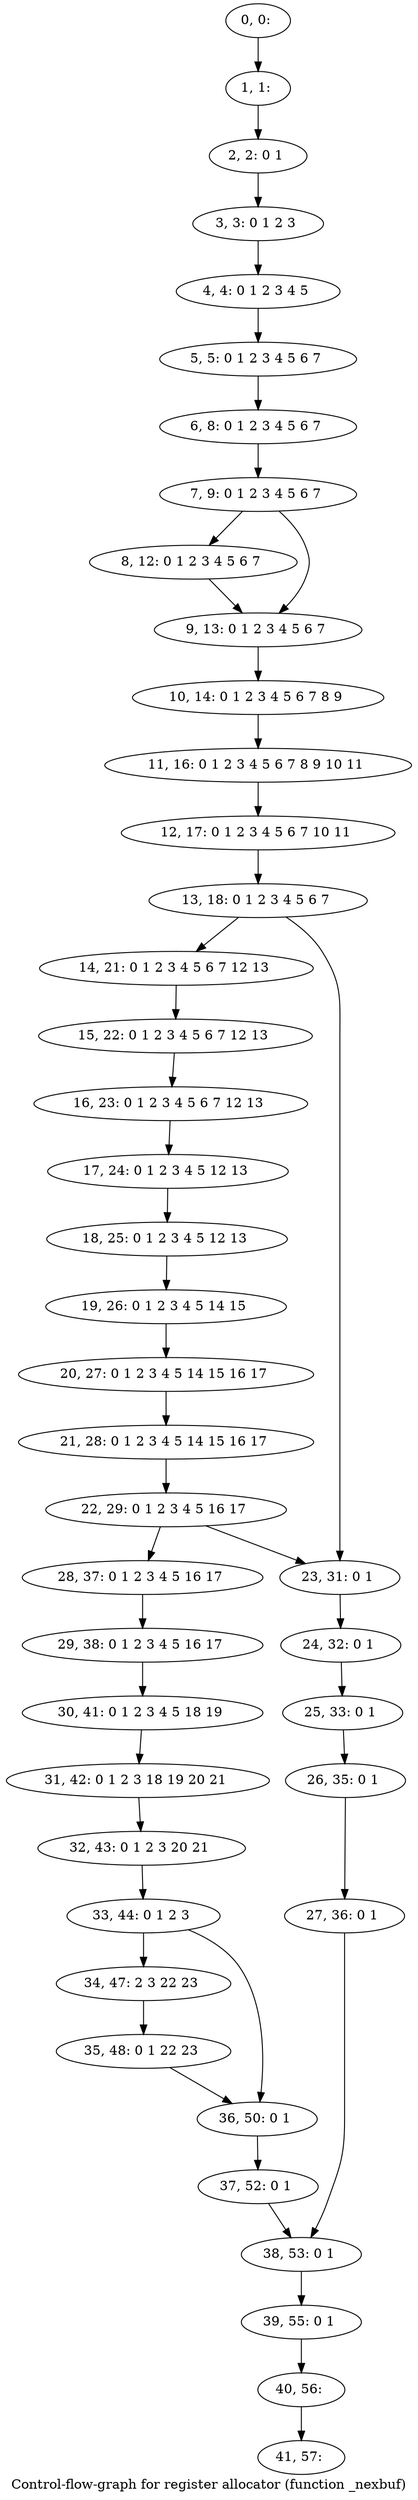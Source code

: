digraph G {
graph [label="Control-flow-graph for register allocator (function _nexbuf)"]
0[label="0, 0: "];
1[label="1, 1: "];
2[label="2, 2: 0 1 "];
3[label="3, 3: 0 1 2 3 "];
4[label="4, 4: 0 1 2 3 4 5 "];
5[label="5, 5: 0 1 2 3 4 5 6 7 "];
6[label="6, 8: 0 1 2 3 4 5 6 7 "];
7[label="7, 9: 0 1 2 3 4 5 6 7 "];
8[label="8, 12: 0 1 2 3 4 5 6 7 "];
9[label="9, 13: 0 1 2 3 4 5 6 7 "];
10[label="10, 14: 0 1 2 3 4 5 6 7 8 9 "];
11[label="11, 16: 0 1 2 3 4 5 6 7 8 9 10 11 "];
12[label="12, 17: 0 1 2 3 4 5 6 7 10 11 "];
13[label="13, 18: 0 1 2 3 4 5 6 7 "];
14[label="14, 21: 0 1 2 3 4 5 6 7 12 13 "];
15[label="15, 22: 0 1 2 3 4 5 6 7 12 13 "];
16[label="16, 23: 0 1 2 3 4 5 6 7 12 13 "];
17[label="17, 24: 0 1 2 3 4 5 12 13 "];
18[label="18, 25: 0 1 2 3 4 5 12 13 "];
19[label="19, 26: 0 1 2 3 4 5 14 15 "];
20[label="20, 27: 0 1 2 3 4 5 14 15 16 17 "];
21[label="21, 28: 0 1 2 3 4 5 14 15 16 17 "];
22[label="22, 29: 0 1 2 3 4 5 16 17 "];
23[label="23, 31: 0 1 "];
24[label="24, 32: 0 1 "];
25[label="25, 33: 0 1 "];
26[label="26, 35: 0 1 "];
27[label="27, 36: 0 1 "];
28[label="28, 37: 0 1 2 3 4 5 16 17 "];
29[label="29, 38: 0 1 2 3 4 5 16 17 "];
30[label="30, 41: 0 1 2 3 4 5 18 19 "];
31[label="31, 42: 0 1 2 3 18 19 20 21 "];
32[label="32, 43: 0 1 2 3 20 21 "];
33[label="33, 44: 0 1 2 3 "];
34[label="34, 47: 2 3 22 23 "];
35[label="35, 48: 0 1 22 23 "];
36[label="36, 50: 0 1 "];
37[label="37, 52: 0 1 "];
38[label="38, 53: 0 1 "];
39[label="39, 55: 0 1 "];
40[label="40, 56: "];
41[label="41, 57: "];
0->1 ;
1->2 ;
2->3 ;
3->4 ;
4->5 ;
5->6 ;
6->7 ;
7->8 ;
7->9 ;
8->9 ;
9->10 ;
10->11 ;
11->12 ;
12->13 ;
13->14 ;
13->23 ;
14->15 ;
15->16 ;
16->17 ;
17->18 ;
18->19 ;
19->20 ;
20->21 ;
21->22 ;
22->23 ;
22->28 ;
23->24 ;
24->25 ;
25->26 ;
26->27 ;
27->38 ;
28->29 ;
29->30 ;
30->31 ;
31->32 ;
32->33 ;
33->34 ;
33->36 ;
34->35 ;
35->36 ;
36->37 ;
37->38 ;
38->39 ;
39->40 ;
40->41 ;
}

